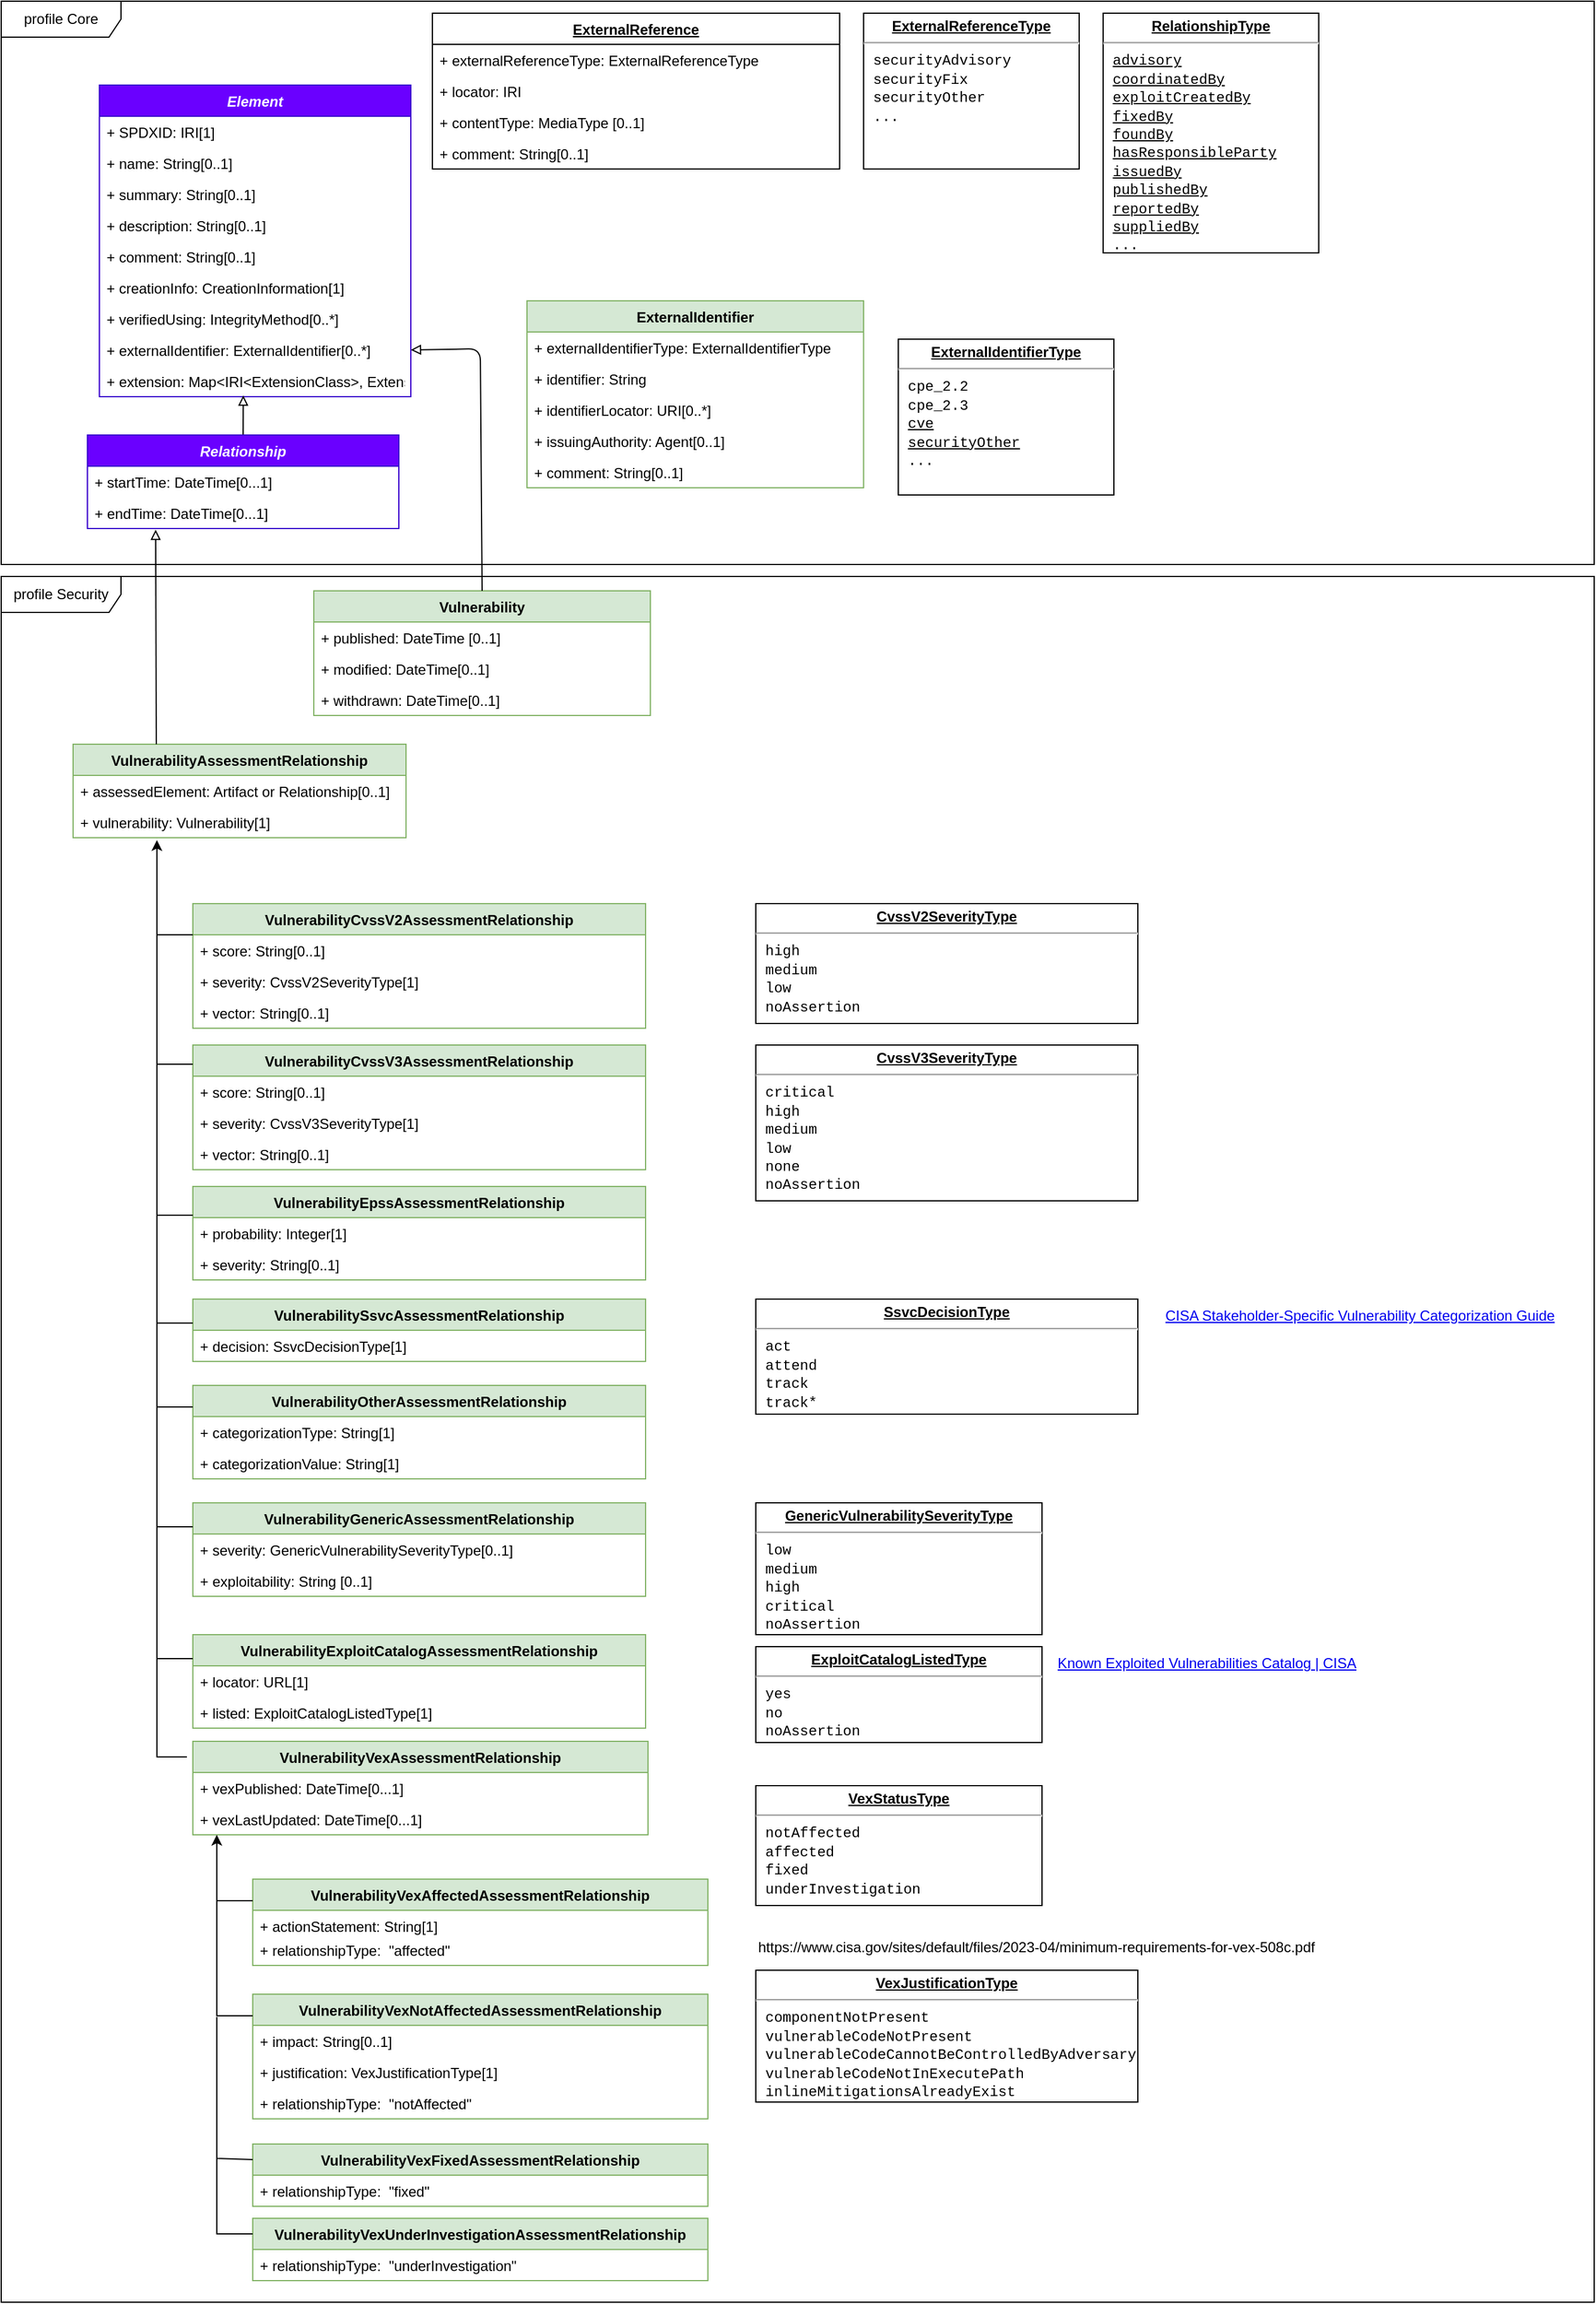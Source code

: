 <mxfile version="21.2.2" type="device">
  <diagram id="5IgRsbpvTm4LBA3nCGGL" name="Page-1">
    <mxGraphModel dx="3268" dy="5564" grid="1" gridSize="10" guides="1" tooltips="1" connect="1" arrows="1" fold="1" page="1" pageScale="1" pageWidth="827" pageHeight="1169" math="0" shadow="0">
      <root>
        <mxCell id="0" />
        <mxCell id="1" parent="0" />
        <mxCell id="vhmbv-RrimLqrtO0uC5v-1" value="profile Security" style="shape=umlFrame;whiteSpace=wrap;html=1;width=100;height=30;" parent="1" vertex="1">
          <mxGeometry x="-1630" y="-4160" width="1330" height="1440" as="geometry" />
        </mxCell>
        <mxCell id="gfH33e8ERVnTQL8CG1b4-8" value="profile Core" style="shape=umlFrame;whiteSpace=wrap;html=1;width=100;height=30;" parent="1" vertex="1">
          <mxGeometry x="-1630" y="-4640" width="1330" height="470" as="geometry" />
        </mxCell>
        <mxCell id="gfH33e8ERVnTQL8CG1b4-1" value="VulnerabilityVexAssessmentRelationship" style="swimlane;fontStyle=1;childLayout=stackLayout;horizontal=1;startSize=26;fillColor=#d5e8d4;horizontalStack=0;resizeParent=1;resizeParentMax=0;resizeLast=0;collapsible=1;marginBottom=0;strokeColor=#82b366;" parent="1" vertex="1">
          <mxGeometry x="-1470" y="-3188" width="380" height="78" as="geometry" />
        </mxCell>
        <mxCell id="gfH33e8ERVnTQL8CG1b4-10" value="+ vexPublished: DateTime[0...1]&#xa;&#xa;" style="text;strokeColor=none;fillColor=none;align=left;verticalAlign=top;spacingLeft=4;spacingRight=4;overflow=hidden;rotatable=0;points=[[0,0.5],[1,0.5]];portConstraint=eastwest;" parent="gfH33e8ERVnTQL8CG1b4-1" vertex="1">
          <mxGeometry y="26" width="380" height="26" as="geometry" />
        </mxCell>
        <mxCell id="PAFHYs4fHEggMUIT7Akd-7" value="+ vexLastUpdated: DateTime[0...1]&#xa;&#xa;" style="text;strokeColor=none;fillColor=none;align=left;verticalAlign=top;spacingLeft=4;spacingRight=4;overflow=hidden;rotatable=0;points=[[0,0.5],[1,0.5]];portConstraint=eastwest;" parent="gfH33e8ERVnTQL8CG1b4-1" vertex="1">
          <mxGeometry y="52" width="380" height="26" as="geometry" />
        </mxCell>
        <mxCell id="gfH33e8ERVnTQL8CG1b4-11" value="Vulnerability" style="swimlane;fontStyle=1;childLayout=stackLayout;horizontal=1;startSize=26;fillColor=#d5e8d4;horizontalStack=0;resizeParent=1;resizeParentMax=0;resizeLast=0;collapsible=1;marginBottom=0;strokeColor=#82b366;" parent="1" vertex="1">
          <mxGeometry x="-1369" y="-4148" width="281" height="104" as="geometry" />
        </mxCell>
        <mxCell id="gfH33e8ERVnTQL8CG1b4-13" value="+ published: DateTime [0..1]" style="text;strokeColor=none;fillColor=none;align=left;verticalAlign=top;spacingLeft=4;spacingRight=4;overflow=hidden;rotatable=0;points=[[0,0.5],[1,0.5]];portConstraint=eastwest;" parent="gfH33e8ERVnTQL8CG1b4-11" vertex="1">
          <mxGeometry y="26" width="281" height="26" as="geometry" />
        </mxCell>
        <mxCell id="gfH33e8ERVnTQL8CG1b4-14" value="+ modified: DateTime[0..1]&#xa;" style="text;strokeColor=none;fillColor=none;align=left;verticalAlign=top;spacingLeft=4;spacingRight=4;overflow=hidden;rotatable=0;points=[[0,0.5],[1,0.5]];portConstraint=eastwest;" parent="gfH33e8ERVnTQL8CG1b4-11" vertex="1">
          <mxGeometry y="52" width="281" height="26" as="geometry" />
        </mxCell>
        <mxCell id="gfH33e8ERVnTQL8CG1b4-75" value="+ withdrawn: DateTime[0..1]&#xa;" style="text;strokeColor=none;fillColor=none;align=left;verticalAlign=top;spacingLeft=4;spacingRight=4;overflow=hidden;rotatable=0;points=[[0,0.5],[1,0.5]];portConstraint=eastwest;" parent="gfH33e8ERVnTQL8CG1b4-11" vertex="1">
          <mxGeometry y="78" width="281" height="26" as="geometry" />
        </mxCell>
        <mxCell id="gfH33e8ERVnTQL8CG1b4-21" value="&lt;p style=&quot;margin: 0px ; margin-top: 4px ; text-align: center ; text-decoration: underline&quot;&gt;&lt;b&gt;ExternalReferenceType&lt;/b&gt;&lt;/p&gt;&lt;hr&gt;&lt;p style=&quot;margin: 0px ; margin-left: 8px&quot;&gt;&lt;span style=&quot;background-color: initial; font-family: &amp;quot;Courier New&amp;quot;;&quot;&gt;securityAdvisory&lt;/span&gt;&lt;br&gt;&lt;/p&gt;&lt;p style=&quot;margin: 0px ; margin-left: 8px&quot;&gt;&lt;font face=&quot;Courier New&quot;&gt;securityFix&lt;/font&gt;&lt;/p&gt;&lt;p style=&quot;margin: 0px ; margin-left: 8px&quot;&gt;&lt;font face=&quot;Courier New&quot;&gt;securityOther&lt;/font&gt;&lt;/p&gt;&lt;p style=&quot;margin: 0px ; margin-left: 8px&quot;&gt;&lt;font face=&quot;Courier New&quot;&gt;...&lt;/font&gt;&lt;/p&gt;&lt;p style=&quot;margin: 0px ; margin-left: 8px&quot;&gt;&lt;br&gt;&lt;/p&gt;" style="verticalAlign=top;align=left;overflow=fill;fontSize=12;fontFamily=Helvetica;html=1;" parent="1" vertex="1">
          <mxGeometry x="-910" y="-4630" width="180" height="130" as="geometry" />
        </mxCell>
        <mxCell id="gfH33e8ERVnTQL8CG1b4-22" value="ExternalReference" style="swimlane;fontStyle=5;childLayout=stackLayout;horizontal=1;startSize=26;fillColor=none;horizontalStack=0;resizeParent=1;resizeParentMax=0;resizeLast=0;collapsible=1;marginBottom=0;" parent="1" vertex="1">
          <mxGeometry x="-1270" y="-4630" width="340" height="130" as="geometry" />
        </mxCell>
        <mxCell id="gfH33e8ERVnTQL8CG1b4-23" value="+ externalReferenceType: ExternalReferenceType" style="text;strokeColor=none;fillColor=none;align=left;verticalAlign=top;spacingLeft=4;spacingRight=4;overflow=hidden;rotatable=0;points=[[0,0.5],[1,0.5]];portConstraint=eastwest;" parent="gfH33e8ERVnTQL8CG1b4-22" vertex="1">
          <mxGeometry y="26" width="340" height="26" as="geometry" />
        </mxCell>
        <mxCell id="gfH33e8ERVnTQL8CG1b4-24" value="+ locator: IRI" style="text;strokeColor=none;fillColor=none;align=left;verticalAlign=top;spacingLeft=4;spacingRight=4;overflow=hidden;rotatable=0;points=[[0,0.5],[1,0.5]];portConstraint=eastwest;" parent="gfH33e8ERVnTQL8CG1b4-22" vertex="1">
          <mxGeometry y="52" width="340" height="26" as="geometry" />
        </mxCell>
        <mxCell id="gfH33e8ERVnTQL8CG1b4-25" value="+ contentType: MediaType [0..1]" style="text;strokeColor=none;fillColor=none;align=left;verticalAlign=top;spacingLeft=4;spacingRight=4;overflow=hidden;rotatable=0;points=[[0,0.5],[1,0.5]];portConstraint=eastwest;" parent="gfH33e8ERVnTQL8CG1b4-22" vertex="1">
          <mxGeometry y="78" width="340" height="26" as="geometry" />
        </mxCell>
        <mxCell id="gfH33e8ERVnTQL8CG1b4-26" value="+ comment: String[0..1]" style="text;strokeColor=none;fillColor=none;align=left;verticalAlign=top;spacingLeft=4;spacingRight=4;overflow=hidden;rotatable=0;points=[[0,0.5],[1,0.5]];portConstraint=eastwest;" parent="gfH33e8ERVnTQL8CG1b4-22" vertex="1">
          <mxGeometry y="104" width="340" height="26" as="geometry" />
        </mxCell>
        <object label="Element" description="static representation of a part of the universe of discourse that may be identified and characterised by its behaviour and attribute." description_source="ISO 15531-1:2004" id="gfH33e8ERVnTQL8CG1b4-43">
          <mxCell style="swimlane;fontStyle=3;childLayout=stackLayout;horizontal=1;startSize=26;fillColor=#6a00ff;horizontalStack=0;resizeParent=1;resizeParentMax=0;resizeLast=0;collapsible=1;marginBottom=0;strokeColor=#3700CC;fontColor=#ffffff;" parent="1" vertex="1">
            <mxGeometry x="-1548" y="-4570" width="260" height="260" as="geometry" />
          </mxCell>
        </object>
        <mxCell id="gfH33e8ERVnTQL8CG1b4-44" value="+ SPDXID: IRI[1]" style="text;strokeColor=none;fillColor=none;align=left;verticalAlign=top;spacingLeft=4;spacingRight=4;overflow=hidden;rotatable=0;points=[[0,0.5],[1,0.5]];portConstraint=eastwest;" parent="gfH33e8ERVnTQL8CG1b4-43" vertex="1">
          <mxGeometry y="26" width="260" height="26" as="geometry" />
        </mxCell>
        <mxCell id="gfH33e8ERVnTQL8CG1b4-45" value="+ name: String[0..1]" style="text;strokeColor=none;fillColor=none;align=left;verticalAlign=top;spacingLeft=4;spacingRight=4;overflow=hidden;rotatable=0;points=[[0,0.5],[1,0.5]];portConstraint=eastwest;" parent="gfH33e8ERVnTQL8CG1b4-43" vertex="1">
          <mxGeometry y="52" width="260" height="26" as="geometry" />
        </mxCell>
        <mxCell id="gfH33e8ERVnTQL8CG1b4-46" value="+ summary: String[0..1]" style="text;strokeColor=none;fillColor=none;align=left;verticalAlign=top;spacingLeft=4;spacingRight=4;overflow=hidden;rotatable=0;points=[[0,0.5],[1,0.5]];portConstraint=eastwest;" parent="gfH33e8ERVnTQL8CG1b4-43" vertex="1">
          <mxGeometry y="78" width="260" height="26" as="geometry" />
        </mxCell>
        <mxCell id="gfH33e8ERVnTQL8CG1b4-47" value="+ description: String[0..1]" style="text;strokeColor=none;fillColor=none;align=left;verticalAlign=top;spacingLeft=4;spacingRight=4;overflow=hidden;rotatable=0;points=[[0,0.5],[1,0.5]];portConstraint=eastwest;" parent="gfH33e8ERVnTQL8CG1b4-43" vertex="1">
          <mxGeometry y="104" width="260" height="26" as="geometry" />
        </mxCell>
        <mxCell id="gfH33e8ERVnTQL8CG1b4-48" value="+ comment: String[0..1]" style="text;strokeColor=none;fillColor=none;align=left;verticalAlign=top;spacingLeft=4;spacingRight=4;overflow=hidden;rotatable=0;points=[[0,0.5],[1,0.5]];portConstraint=eastwest;" parent="gfH33e8ERVnTQL8CG1b4-43" vertex="1">
          <mxGeometry y="130" width="260" height="26" as="geometry" />
        </mxCell>
        <mxCell id="gfH33e8ERVnTQL8CG1b4-49" value="+ creationInfo: CreationInformation[1]" style="text;strokeColor=none;fillColor=none;align=left;verticalAlign=top;spacingLeft=4;spacingRight=4;overflow=hidden;rotatable=0;points=[[0,0.5],[1,0.5]];portConstraint=eastwest;" parent="gfH33e8ERVnTQL8CG1b4-43" vertex="1">
          <mxGeometry y="156" width="260" height="26" as="geometry" />
        </mxCell>
        <mxCell id="gfH33e8ERVnTQL8CG1b4-50" value="+ verifiedUsing: IntegrityMethod[0..*]" style="text;strokeColor=none;fillColor=none;align=left;verticalAlign=top;spacingLeft=4;spacingRight=4;overflow=hidden;rotatable=0;points=[[0,0.5],[1,0.5]];portConstraint=eastwest;" parent="gfH33e8ERVnTQL8CG1b4-43" vertex="1">
          <mxGeometry y="182" width="260" height="26" as="geometry" />
        </mxCell>
        <mxCell id="gfH33e8ERVnTQL8CG1b4-52" value="+ externalIdentifier: ExternalIdentifier[0..*]" style="text;strokeColor=none;fillColor=none;align=left;verticalAlign=top;spacingLeft=4;spacingRight=4;overflow=hidden;rotatable=0;points=[[0,0.5],[1,0.5]];portConstraint=eastwest;" parent="gfH33e8ERVnTQL8CG1b4-43" vertex="1">
          <mxGeometry y="208" width="260" height="26" as="geometry" />
        </mxCell>
        <mxCell id="gfH33e8ERVnTQL8CG1b4-53" value="+ extension: Map&lt;IRI&lt;ExtensionClass&gt;, Extension&gt;[0..1]" style="text;strokeColor=none;fillColor=none;align=left;verticalAlign=top;spacingLeft=4;spacingRight=4;overflow=hidden;rotatable=0;points=[[0,0.5],[1,0.5]];portConstraint=eastwest;" parent="gfH33e8ERVnTQL8CG1b4-43" vertex="1">
          <mxGeometry y="234" width="260" height="26" as="geometry" />
        </mxCell>
        <mxCell id="gfH33e8ERVnTQL8CG1b4-55" value="&lt;p style=&quot;margin: 4px 0px 0px; text-align: center;&quot;&gt;&lt;span style=&quot;background-color: initial;&quot;&gt;&lt;b&gt;&lt;u&gt;VexStatusType&lt;/u&gt;&lt;/b&gt;&lt;/span&gt;&lt;/p&gt;&lt;hr&gt;&lt;p style=&quot;margin: 0px ; margin-left: 8px&quot;&gt;&lt;span style=&quot;background-color: initial; font-family: &amp;quot;Courier New&amp;quot;;&quot;&gt;notAffected&lt;/span&gt;&lt;br&gt;&lt;/p&gt;&lt;p style=&quot;margin: 0px ; margin-left: 8px&quot;&gt;&lt;span style=&quot;background-color: initial; font-family: &amp;quot;Courier New&amp;quot;;&quot;&gt;affected&lt;/span&gt;&lt;/p&gt;&lt;p style=&quot;margin: 0px ; margin-left: 8px&quot;&gt;&lt;span style=&quot;background-color: initial; font-family: &amp;quot;Courier New&amp;quot;;&quot;&gt;fixed&lt;/span&gt;&lt;/p&gt;&lt;p style=&quot;margin: 0px ; margin-left: 8px&quot;&gt;&lt;span style=&quot;background-color: initial; font-family: &amp;quot;Courier New&amp;quot;;&quot;&gt;underInvestigation&lt;/span&gt;&lt;/p&gt;" style="verticalAlign=top;align=left;overflow=fill;fontSize=12;fontFamily=Helvetica;html=1;" parent="1" vertex="1">
          <mxGeometry x="-1000" y="-3151" width="239" height="100" as="geometry" />
        </mxCell>
        <mxCell id="gfH33e8ERVnTQL8CG1b4-57" value="&lt;p style=&quot;margin: 4px 0px 0px; text-align: center;&quot;&gt;&lt;span style=&quot;background-color: initial;&quot;&gt;&lt;b&gt;&lt;u&gt;VexJustificationType&lt;/u&gt;&lt;/b&gt;&lt;/span&gt;&lt;/p&gt;&lt;hr&gt;&lt;p style=&quot;margin: 0px ; margin-left: 8px&quot;&gt;&lt;span style=&quot;font-family: &amp;quot;Courier New&amp;quot;; background-color: initial;&quot;&gt;componentNotPresent&lt;/span&gt;&lt;br&gt;&lt;/p&gt;&lt;p style=&quot;margin: 0px ; margin-left: 8px&quot;&gt;&lt;font face=&quot;Courier New&quot;&gt;vulnerableCodeNotPresent&lt;/font&gt;&lt;/p&gt;&lt;p style=&quot;margin: 0px ; margin-left: 8px&quot;&gt;&lt;font face=&quot;Courier New&quot;&gt;vulnerableCodeCannotBeControlledByAdversary&lt;/font&gt;&lt;/p&gt;&lt;p style=&quot;margin: 0px ; margin-left: 8px&quot;&gt;&lt;font face=&quot;Courier New&quot;&gt;vulnerableCodeNotInExecutePath&lt;/font&gt;&lt;/p&gt;&lt;p style=&quot;margin: 0px ; margin-left: 8px&quot;&gt;&lt;span style=&quot;font-family: &amp;quot;Courier New&amp;quot;; background-color: initial;&quot;&gt;inlineMitigationsAlreadyExist&lt;/span&gt;&lt;/p&gt;" style="verticalAlign=top;align=left;overflow=fill;fontSize=12;fontFamily=Helvetica;html=1;" parent="1" vertex="1">
          <mxGeometry x="-1000" y="-2997" width="319" height="110" as="geometry" />
        </mxCell>
        <mxCell id="gfH33e8ERVnTQL8CG1b4-63" value="" style="endArrow=block;endSize=6;endFill=0;html=1;entryX=0.462;entryY=0.962;entryDx=0;entryDy=0;entryPerimeter=0;exitX=0.5;exitY=0;exitDx=0;exitDy=0;" parent="1" source="rZuNcApO604I1lBTYKyU-2" target="gfH33e8ERVnTQL8CG1b4-53" edge="1">
          <mxGeometry width="160" relative="1" as="geometry">
            <mxPoint x="-1430" y="-4290" as="sourcePoint" />
            <mxPoint x="-1412.08" y="-4300.988" as="targetPoint" />
          </mxGeometry>
        </mxCell>
        <mxCell id="gfH33e8ERVnTQL8CG1b4-92" value="&lt;p style=&quot;margin: 4px 0px 0px; text-align: center;&quot;&gt;&lt;span style=&quot;background-color: initial;&quot;&gt;&lt;b&gt;&lt;u&gt;CvssV3SeverityType&lt;/u&gt;&lt;/b&gt;&lt;/span&gt;&lt;/p&gt;&lt;hr&gt;&lt;p style=&quot;margin: 0px ; margin-left: 8px&quot;&gt;&lt;span style=&quot;background-color: initial; font-family: &amp;quot;Courier New&amp;quot;;&quot;&gt;critical&lt;/span&gt;&lt;/p&gt;&lt;p style=&quot;margin: 0px ; margin-left: 8px&quot;&gt;&lt;font face=&quot;Courier New&quot;&gt;&lt;span style=&quot;font-size: 12px;&quot;&gt;high&lt;/span&gt;&lt;/font&gt;&lt;/p&gt;&lt;p style=&quot;margin: 0px ; margin-left: 8px&quot;&gt;&lt;font face=&quot;Courier New&quot;&gt;&lt;span style=&quot;font-size: 12px;&quot;&gt;medium&lt;/span&gt;&lt;/font&gt;&lt;/p&gt;&lt;p style=&quot;margin: 0px ; margin-left: 8px&quot;&gt;&lt;font face=&quot;Courier New&quot;&gt;&lt;span style=&quot;font-size: 12px;&quot;&gt;low&lt;/span&gt;&lt;/font&gt;&lt;/p&gt;&lt;p style=&quot;margin: 0px ; margin-left: 8px&quot;&gt;&lt;font face=&quot;Courier New&quot;&gt;&lt;span style=&quot;font-size: 12px;&quot;&gt;none&lt;/span&gt;&lt;/font&gt;&lt;/p&gt;&lt;p style=&quot;margin: 0px ; margin-left: 8px&quot;&gt;&lt;font face=&quot;Courier New&quot;&gt;noAssertion&lt;/font&gt;&lt;/p&gt;" style="verticalAlign=top;align=left;overflow=fill;fontSize=12;fontFamily=Helvetica;html=1;" parent="1" vertex="1">
          <mxGeometry x="-1000" y="-3769" width="319" height="130" as="geometry" />
        </mxCell>
        <mxCell id="vhmbv-RrimLqrtO0uC5v-4" value="VulnerabilityAssessmentRelationship" style="swimlane;fontStyle=1;childLayout=stackLayout;horizontal=1;startSize=26;fillColor=#d5e8d4;horizontalStack=0;resizeParent=1;resizeParentMax=0;resizeLast=0;collapsible=1;marginBottom=0;strokeColor=#82b366;" parent="1" vertex="1">
          <mxGeometry x="-1570" y="-4020" width="278" height="78" as="geometry" />
        </mxCell>
        <mxCell id="ycgP8Sd5Gd4hE947tm71-1" value="+ assessedElement: Artifact or Relationship[0..1]" style="text;strokeColor=none;fillColor=none;align=left;verticalAlign=top;spacingLeft=4;spacingRight=4;overflow=hidden;rotatable=0;points=[[0,0.5],[1,0.5]];portConstraint=eastwest;" parent="vhmbv-RrimLqrtO0uC5v-4" vertex="1">
          <mxGeometry y="26" width="278" height="26" as="geometry" />
        </mxCell>
        <mxCell id="PAFHYs4fHEggMUIT7Akd-1" value="+ vulnerability: Vulnerability[1]" style="text;strokeColor=none;fillColor=none;align=left;verticalAlign=top;spacingLeft=4;spacingRight=4;overflow=hidden;rotatable=0;points=[[0,0.5],[1,0.5]];portConstraint=eastwest;" parent="vhmbv-RrimLqrtO0uC5v-4" vertex="1">
          <mxGeometry y="52" width="278" height="26" as="geometry" />
        </mxCell>
        <mxCell id="vhmbv-RrimLqrtO0uC5v-9" value="VulnerabilityCvssV2AssessmentRelationship" style="swimlane;fontStyle=1;childLayout=stackLayout;horizontal=1;startSize=26;fillColor=#d5e8d4;horizontalStack=0;resizeParent=1;resizeParentMax=0;resizeLast=0;collapsible=1;marginBottom=0;strokeColor=#82b366;" parent="1" vertex="1">
          <mxGeometry x="-1470" y="-3887" width="378" height="104" as="geometry" />
        </mxCell>
        <mxCell id="vhmbv-RrimLqrtO0uC5v-6" value="+ score: String[0..1]" style="text;strokeColor=none;fillColor=none;align=left;verticalAlign=top;spacingLeft=4;spacingRight=4;overflow=hidden;rotatable=0;points=[[0,0.5],[1,0.5]];portConstraint=eastwest;" parent="vhmbv-RrimLqrtO0uC5v-9" vertex="1">
          <mxGeometry y="26" width="378" height="26" as="geometry" />
        </mxCell>
        <mxCell id="vhmbv-RrimLqrtO0uC5v-10" value="+ severity: CvssV2SeverityType[1]" style="text;strokeColor=none;fillColor=none;align=left;verticalAlign=top;spacingLeft=4;spacingRight=4;overflow=hidden;rotatable=0;points=[[0,0.5],[1,0.5]];portConstraint=eastwest;" parent="vhmbv-RrimLqrtO0uC5v-9" vertex="1">
          <mxGeometry y="52" width="378" height="26" as="geometry" />
        </mxCell>
        <mxCell id="vhmbv-RrimLqrtO0uC5v-13" value="+ vector: String[0..1]" style="text;strokeColor=none;fillColor=none;align=left;verticalAlign=top;spacingLeft=4;spacingRight=4;overflow=hidden;rotatable=0;points=[[0,0.5],[1,0.5]];portConstraint=eastwest;" parent="vhmbv-RrimLqrtO0uC5v-9" vertex="1">
          <mxGeometry y="78" width="378" height="26" as="geometry" />
        </mxCell>
        <mxCell id="vhmbv-RrimLqrtO0uC5v-16" value="VulnerabilityCvssV3AssessmentRelationship" style="swimlane;fontStyle=1;childLayout=stackLayout;horizontal=1;startSize=26;fillColor=#d5e8d4;horizontalStack=0;resizeParent=1;resizeParentMax=0;resizeLast=0;collapsible=1;marginBottom=0;strokeColor=#82b366;" parent="1" vertex="1">
          <mxGeometry x="-1470" y="-3769" width="378" height="104" as="geometry" />
        </mxCell>
        <mxCell id="vhmbv-RrimLqrtO0uC5v-35" value="+ score: String[0..1]" style="text;strokeColor=none;fillColor=none;align=left;verticalAlign=top;spacingLeft=4;spacingRight=4;overflow=hidden;rotatable=0;points=[[0,0.5],[1,0.5]];portConstraint=eastwest;" parent="vhmbv-RrimLqrtO0uC5v-16" vertex="1">
          <mxGeometry y="26" width="378" height="26" as="geometry" />
        </mxCell>
        <mxCell id="vhmbv-RrimLqrtO0uC5v-17" value="+ severity: CvssV3SeverityType[1]" style="text;strokeColor=none;fillColor=none;align=left;verticalAlign=top;spacingLeft=4;spacingRight=4;overflow=hidden;rotatable=0;points=[[0,0.5],[1,0.5]];portConstraint=eastwest;" parent="vhmbv-RrimLqrtO0uC5v-16" vertex="1">
          <mxGeometry y="52" width="378" height="26" as="geometry" />
        </mxCell>
        <mxCell id="vhmbv-RrimLqrtO0uC5v-18" value="+ vector: String[0..1]" style="text;strokeColor=none;fillColor=none;align=left;verticalAlign=top;spacingLeft=4;spacingRight=4;overflow=hidden;rotatable=0;points=[[0,0.5],[1,0.5]];portConstraint=eastwest;" parent="vhmbv-RrimLqrtO0uC5v-16" vertex="1">
          <mxGeometry y="78" width="378" height="26" as="geometry" />
        </mxCell>
        <mxCell id="vhmbv-RrimLqrtO0uC5v-20" value="VulnerabilityEpssAssessmentRelationship" style="swimlane;fontStyle=1;childLayout=stackLayout;horizontal=1;startSize=26;fillColor=#d5e8d4;horizontalStack=0;resizeParent=1;resizeParentMax=0;resizeLast=0;collapsible=1;marginBottom=0;strokeColor=#82b366;" parent="1" vertex="1">
          <mxGeometry x="-1470" y="-3651" width="378" height="78" as="geometry" />
        </mxCell>
        <mxCell id="vhmbv-RrimLqrtO0uC5v-22" value="+ probability: Integer[1]" style="text;strokeColor=none;fillColor=none;align=left;verticalAlign=top;spacingLeft=4;spacingRight=4;overflow=hidden;rotatable=0;points=[[0,0.5],[1,0.5]];portConstraint=eastwest;" parent="vhmbv-RrimLqrtO0uC5v-20" vertex="1">
          <mxGeometry y="26" width="378" height="26" as="geometry" />
        </mxCell>
        <mxCell id="vhmbv-RrimLqrtO0uC5v-24" value="+ severity: String[0..1]" style="text;strokeColor=none;fillColor=none;align=left;verticalAlign=top;spacingLeft=4;spacingRight=4;overflow=hidden;rotatable=0;points=[[0,0.5],[1,0.5]];portConstraint=eastwest;" parent="vhmbv-RrimLqrtO0uC5v-20" vertex="1">
          <mxGeometry y="52" width="378" height="26" as="geometry" />
        </mxCell>
        <mxCell id="vhmbv-RrimLqrtO0uC5v-25" value="VulnerabilitySsvcAssessmentRelationship" style="swimlane;fontStyle=1;childLayout=stackLayout;horizontal=1;startSize=26;fillColor=#d5e8d4;horizontalStack=0;resizeParent=1;resizeParentMax=0;resizeLast=0;collapsible=1;marginBottom=0;strokeColor=#82b366;" parent="1" vertex="1">
          <mxGeometry x="-1470" y="-3557" width="378" height="52" as="geometry" />
        </mxCell>
        <mxCell id="vhmbv-RrimLqrtO0uC5v-27" value="+ decision: SsvcDecisionType[1]" style="text;strokeColor=none;fillColor=none;align=left;verticalAlign=top;spacingLeft=4;spacingRight=4;overflow=hidden;rotatable=0;points=[[0,0.5],[1,0.5]];portConstraint=eastwest;" parent="vhmbv-RrimLqrtO0uC5v-25" vertex="1">
          <mxGeometry y="26" width="378" height="26" as="geometry" />
        </mxCell>
        <mxCell id="vhmbv-RrimLqrtO0uC5v-28" value="&lt;p style=&quot;margin: 4px 0px 0px; text-align: center;&quot;&gt;&lt;span style=&quot;background-color: initial;&quot;&gt;&lt;b&gt;&lt;u&gt;SsvcDecisionType&lt;/u&gt;&lt;/b&gt;&lt;/span&gt;&lt;/p&gt;&lt;hr&gt;&lt;p style=&quot;margin: 0px ; margin-left: 8px&quot;&gt;&lt;font face=&quot;Courier New&quot;&gt;act&lt;/font&gt;&lt;/p&gt;&lt;p style=&quot;margin: 0px ; margin-left: 8px&quot;&gt;&lt;font face=&quot;Courier New&quot;&gt;attend&lt;/font&gt;&lt;/p&gt;&lt;p style=&quot;margin: 0px ; margin-left: 8px&quot;&gt;&lt;font face=&quot;Courier New&quot;&gt;track&lt;/font&gt;&lt;/p&gt;&lt;p style=&quot;margin: 0px ; margin-left: 8px&quot;&gt;&lt;font face=&quot;Courier New&quot;&gt;track*&lt;/font&gt;&lt;/p&gt;" style="verticalAlign=top;align=left;overflow=fill;fontSize=12;fontFamily=Helvetica;html=1;" parent="1" vertex="1">
          <mxGeometry x="-1000" y="-3557" width="319" height="96" as="geometry" />
        </mxCell>
        <mxCell id="vhmbv-RrimLqrtO0uC5v-38" value="VulnerabilityOtherAssessmentRelationship" style="swimlane;fontStyle=1;childLayout=stackLayout;horizontal=1;startSize=26;fillColor=#d5e8d4;horizontalStack=0;resizeParent=1;resizeParentMax=0;resizeLast=0;collapsible=1;marginBottom=0;strokeColor=#82b366;" parent="1" vertex="1">
          <mxGeometry x="-1470" y="-3485" width="378" height="78" as="geometry" />
        </mxCell>
        <mxCell id="vhmbv-RrimLqrtO0uC5v-39" value="+ categorizationType: String[1]" style="text;strokeColor=none;fillColor=none;align=left;verticalAlign=top;spacingLeft=4;spacingRight=4;overflow=hidden;rotatable=0;points=[[0,0.5],[1,0.5]];portConstraint=eastwest;" parent="vhmbv-RrimLqrtO0uC5v-38" vertex="1">
          <mxGeometry y="26" width="378" height="26" as="geometry" />
        </mxCell>
        <mxCell id="vhmbv-RrimLqrtO0uC5v-40" value="+ categorizationValue: String[1]" style="text;strokeColor=none;fillColor=none;align=left;verticalAlign=top;spacingLeft=4;spacingRight=4;overflow=hidden;rotatable=0;points=[[0,0.5],[1,0.5]];portConstraint=eastwest;" parent="vhmbv-RrimLqrtO0uC5v-38" vertex="1">
          <mxGeometry y="52" width="378" height="26" as="geometry" />
        </mxCell>
        <mxCell id="vhmbv-RrimLqrtO0uC5v-41" value="VulnerabilityGenericAssessmentRelationship" style="swimlane;fontStyle=1;childLayout=stackLayout;horizontal=1;startSize=26;fillColor=#d5e8d4;horizontalStack=0;resizeParent=1;resizeParentMax=0;resizeLast=0;collapsible=1;marginBottom=0;strokeColor=#82b366;" parent="1" vertex="1">
          <mxGeometry x="-1470" y="-3387" width="378" height="78" as="geometry" />
        </mxCell>
        <mxCell id="vhmbv-RrimLqrtO0uC5v-44" value="+ severity: GenericVulnerabilitySeverityType[0..1]" style="text;strokeColor=none;fillColor=none;align=left;verticalAlign=top;spacingLeft=4;spacingRight=4;overflow=hidden;rotatable=0;points=[[0,0.5],[1,0.5]];portConstraint=eastwest;" parent="vhmbv-RrimLqrtO0uC5v-41" vertex="1">
          <mxGeometry y="26" width="378" height="26" as="geometry" />
        </mxCell>
        <mxCell id="vhmbv-RrimLqrtO0uC5v-46" value="+ exploitability: String [0..1]" style="text;strokeColor=none;fillColor=none;align=left;verticalAlign=top;spacingLeft=4;spacingRight=4;overflow=hidden;rotatable=0;points=[[0,0.5],[1,0.5]];portConstraint=eastwest;" parent="vhmbv-RrimLqrtO0uC5v-41" vertex="1">
          <mxGeometry y="52" width="378" height="26" as="geometry" />
        </mxCell>
        <mxCell id="vhmbv-RrimLqrtO0uC5v-48" value="&lt;meta charset=&quot;utf-8&quot;&gt;&lt;a href=&quot;https://www.cisa.gov/known-exploited-vulnerabilities-catalog&quot;&gt;Known Exploited Vulnerabilities Catalog | CISA&lt;/a&gt;" style="text;whiteSpace=wrap;html=1;" parent="1" vertex="1">
          <mxGeometry x="-750" y="-3267" width="280" height="40" as="geometry" />
        </mxCell>
        <mxCell id="vhmbv-RrimLqrtO0uC5v-50" value="VulnerabilityExploitCatalogAssessmentRelationship" style="swimlane;fontStyle=1;childLayout=stackLayout;horizontal=1;startSize=26;fillColor=#d5e8d4;horizontalStack=0;resizeParent=1;resizeParentMax=0;resizeLast=0;collapsible=1;marginBottom=0;strokeColor=#82b366;" parent="1" vertex="1">
          <mxGeometry x="-1470" y="-3277" width="378" height="78" as="geometry" />
        </mxCell>
        <mxCell id="vhmbv-RrimLqrtO0uC5v-52" value="+ locator: URL[1]" style="text;strokeColor=none;fillColor=none;align=left;verticalAlign=top;spacingLeft=4;spacingRight=4;overflow=hidden;rotatable=0;points=[[0,0.5],[1,0.5]];portConstraint=eastwest;" parent="vhmbv-RrimLqrtO0uC5v-50" vertex="1">
          <mxGeometry y="26" width="378" height="26" as="geometry" />
        </mxCell>
        <mxCell id="vhmbv-RrimLqrtO0uC5v-57" value="+ listed: ExploitCatalogListedType[1]" style="text;strokeColor=none;fillColor=none;align=left;verticalAlign=top;spacingLeft=4;spacingRight=4;overflow=hidden;rotatable=0;points=[[0,0.5],[1,0.5]];portConstraint=eastwest;" parent="vhmbv-RrimLqrtO0uC5v-50" vertex="1">
          <mxGeometry y="52" width="378" height="26" as="geometry" />
        </mxCell>
        <mxCell id="vhmbv-RrimLqrtO0uC5v-64" value="VulnerabilityVexAffectedAssessmentRelationship" style="swimlane;fontStyle=1;childLayout=stackLayout;horizontal=1;startSize=26;fillColor=#d5e8d4;horizontalStack=0;resizeParent=1;resizeParentMax=0;resizeLast=0;collapsible=1;marginBottom=0;strokeColor=#82b366;" parent="1" vertex="1">
          <mxGeometry x="-1420" y="-3073" width="380" height="72" as="geometry" />
        </mxCell>
        <mxCell id="vhmbv-RrimLqrtO0uC5v-63" value="+ actionStatement: String[1]" style="text;strokeColor=none;fillColor=none;align=left;verticalAlign=top;spacingLeft=4;spacingRight=4;overflow=hidden;rotatable=0;points=[[0,0.5],[1,0.5]];portConstraint=eastwest;" parent="vhmbv-RrimLqrtO0uC5v-64" vertex="1">
          <mxGeometry y="26" width="380" height="20" as="geometry" />
        </mxCell>
        <mxCell id="dll3_H41sZPCGXfSmoCE-5" value="+ relationshipType:  &quot;affected&quot;" style="text;strokeColor=none;fillColor=none;align=left;verticalAlign=top;spacingLeft=4;spacingRight=4;overflow=hidden;rotatable=0;points=[[0,0.5],[1,0.5]];portConstraint=eastwest;" vertex="1" parent="vhmbv-RrimLqrtO0uC5v-64">
          <mxGeometry y="46" width="380" height="26" as="geometry" />
        </mxCell>
        <mxCell id="vhmbv-RrimLqrtO0uC5v-70" value="VulnerabilityVexNotAffectedAssessmentRelationship" style="swimlane;fontStyle=1;childLayout=stackLayout;horizontal=1;startSize=26;fillColor=#d5e8d4;horizontalStack=0;resizeParent=1;resizeParentMax=0;resizeLast=0;collapsible=1;marginBottom=0;strokeColor=#82b366;" parent="1" vertex="1">
          <mxGeometry x="-1420" y="-2977" width="380" height="104" as="geometry" />
        </mxCell>
        <mxCell id="vhmbv-RrimLqrtO0uC5v-71" value="+ impact: String[0..1]" style="text;strokeColor=none;fillColor=none;align=left;verticalAlign=top;spacingLeft=4;spacingRight=4;overflow=hidden;rotatable=0;points=[[0,0.5],[1,0.5]];portConstraint=eastwest;" parent="vhmbv-RrimLqrtO0uC5v-70" vertex="1">
          <mxGeometry y="26" width="380" height="26" as="geometry" />
        </mxCell>
        <mxCell id="vhmbv-RrimLqrtO0uC5v-72" value="+ justification: VexJustificationType[1]" style="text;strokeColor=none;fillColor=none;align=left;verticalAlign=top;spacingLeft=4;spacingRight=4;overflow=hidden;rotatable=0;points=[[0,0.5],[1,0.5]];portConstraint=eastwest;" parent="vhmbv-RrimLqrtO0uC5v-70" vertex="1">
          <mxGeometry y="52" width="380" height="26" as="geometry" />
        </mxCell>
        <mxCell id="dll3_H41sZPCGXfSmoCE-6" value="+ relationshipType:  &quot;notAffected&quot;" style="text;strokeColor=none;fillColor=none;align=left;verticalAlign=top;spacingLeft=4;spacingRight=4;overflow=hidden;rotatable=0;points=[[0,0.5],[1,0.5]];portConstraint=eastwest;" vertex="1" parent="vhmbv-RrimLqrtO0uC5v-70">
          <mxGeometry y="78" width="380" height="26" as="geometry" />
        </mxCell>
        <mxCell id="ycgP8Sd5Gd4hE947tm71-4" value="" style="endArrow=classic;html=1;rounded=0;exitX=0;exitY=0.25;exitDx=0;exitDy=0;" parent="1" source="vhmbv-RrimLqrtO0uC5v-9" edge="1">
          <mxGeometry width="50" height="50" relative="1" as="geometry">
            <mxPoint x="-1280" y="-3730" as="sourcePoint" />
            <mxPoint x="-1500" y="-3940" as="targetPoint" />
            <Array as="points">
              <mxPoint x="-1500" y="-3861" />
              <mxPoint x="-1500" y="-3820" />
            </Array>
          </mxGeometry>
        </mxCell>
        <mxCell id="ycgP8Sd5Gd4hE947tm71-8" value="" style="endArrow=none;html=1;rounded=0;exitX=0;exitY=0.385;exitDx=0;exitDy=0;exitPerimeter=0;" parent="1" source="vhmbv-RrimLqrtO0uC5v-25" edge="1">
          <mxGeometry x="-0.613" y="116" width="50" height="50" relative="1" as="geometry">
            <mxPoint x="-1469.996" y="-3516.248" as="sourcePoint" />
            <mxPoint x="-1500" y="-3627" as="targetPoint" />
            <Array as="points">
              <mxPoint x="-1500" y="-3537" />
            </Array>
            <mxPoint x="106" y="116" as="offset" />
          </mxGeometry>
        </mxCell>
        <mxCell id="Yeybq29zLoQR2ApoFsXh-1" value="" style="endArrow=none;html=1;rounded=0;exitX=0;exitY=0.385;exitDx=0;exitDy=0;exitPerimeter=0;" parent="1" edge="1">
          <mxGeometry x="-0.613" y="116" width="50" height="50" relative="1" as="geometry">
            <mxPoint x="-1470" y="-3466.98" as="sourcePoint" />
            <mxPoint x="-1500" y="-3557" as="targetPoint" />
            <Array as="points">
              <mxPoint x="-1500" y="-3467" />
            </Array>
            <mxPoint x="106" y="116" as="offset" />
          </mxGeometry>
        </mxCell>
        <mxCell id="Yeybq29zLoQR2ApoFsXh-2" value="" style="endArrow=none;html=1;rounded=0;exitX=0;exitY=0.385;exitDx=0;exitDy=0;exitPerimeter=0;" parent="1" edge="1">
          <mxGeometry x="-0.613" y="116" width="50" height="50" relative="1" as="geometry">
            <mxPoint x="-1470" y="-3626.98" as="sourcePoint" />
            <mxPoint x="-1500" y="-3767" as="targetPoint" />
            <Array as="points">
              <mxPoint x="-1500" y="-3627" />
            </Array>
            <mxPoint x="106" y="116" as="offset" />
          </mxGeometry>
        </mxCell>
        <mxCell id="Yeybq29zLoQR2ApoFsXh-3" value="" style="endArrow=none;html=1;rounded=0;exitX=0;exitY=0.385;exitDx=0;exitDy=0;exitPerimeter=0;" parent="1" edge="1">
          <mxGeometry x="-0.613" y="116" width="50" height="50" relative="1" as="geometry">
            <mxPoint x="-1470" y="-3752.99" as="sourcePoint" />
            <mxPoint x="-1500" y="-3867" as="targetPoint" />
            <Array as="points">
              <mxPoint x="-1500" y="-3753.01" />
            </Array>
            <mxPoint x="106" y="116" as="offset" />
          </mxGeometry>
        </mxCell>
        <mxCell id="Yeybq29zLoQR2ApoFsXh-4" value="" style="endArrow=none;html=1;rounded=0;exitX=0;exitY=0.385;exitDx=0;exitDy=0;exitPerimeter=0;" parent="1" edge="1">
          <mxGeometry x="-0.613" y="116" width="50" height="50" relative="1" as="geometry">
            <mxPoint x="-1470" y="-3366.98" as="sourcePoint" />
            <mxPoint x="-1500" y="-3477" as="targetPoint" />
            <Array as="points">
              <mxPoint x="-1500" y="-3367" />
            </Array>
            <mxPoint x="106" y="116" as="offset" />
          </mxGeometry>
        </mxCell>
        <mxCell id="Yeybq29zLoQR2ApoFsXh-5" value="" style="endArrow=none;html=1;rounded=0;exitX=0;exitY=0.385;exitDx=0;exitDy=0;exitPerimeter=0;" parent="1" edge="1">
          <mxGeometry x="-0.613" y="116" width="50" height="50" relative="1" as="geometry">
            <mxPoint x="-1470" y="-3256.98" as="sourcePoint" />
            <mxPoint x="-1500" y="-3367" as="targetPoint" />
            <Array as="points">
              <mxPoint x="-1500" y="-3257" />
            </Array>
            <mxPoint x="106" y="116" as="offset" />
          </mxGeometry>
        </mxCell>
        <mxCell id="Yeybq29zLoQR2ApoFsXh-7" value="" style="endArrow=none;html=1;rounded=0;exitX=0;exitY=0.385;exitDx=0;exitDy=0;exitPerimeter=0;" parent="1" edge="1">
          <mxGeometry x="-0.613" y="116" width="50" height="50" relative="1" as="geometry">
            <mxPoint x="-1420" y="-2958.98" as="sourcePoint" />
            <mxPoint x="-1450" y="-3069" as="targetPoint" />
            <Array as="points">
              <mxPoint x="-1450" y="-2959" />
            </Array>
            <mxPoint x="106" y="116" as="offset" />
          </mxGeometry>
        </mxCell>
        <mxCell id="Yeybq29zLoQR2ApoFsXh-8" value="" style="endArrow=classic;html=1;rounded=0;exitX=0;exitY=0.25;exitDx=0;exitDy=0;" parent="1" source="vhmbv-RrimLqrtO0uC5v-64" edge="1">
          <mxGeometry width="50" height="50" relative="1" as="geometry">
            <mxPoint x="-1420" y="-3043" as="sourcePoint" />
            <mxPoint x="-1450" y="-3110" as="targetPoint" />
            <Array as="points">
              <mxPoint x="-1450" y="-3055" />
              <mxPoint x="-1450" y="-3080" />
            </Array>
          </mxGeometry>
        </mxCell>
        <mxCell id="Yeybq29zLoQR2ApoFsXh-9" value="&lt;p style=&quot;margin: 4px 0px 0px; text-align: center;&quot;&gt;&lt;b style=&quot;background-color: initial;&quot;&gt;&lt;u&gt;ExploitCatalogListed&lt;/u&gt;&lt;/b&gt;&lt;b style=&quot;background-color: initial;&quot;&gt;&lt;u&gt;Type&lt;/u&gt;&lt;/b&gt;&lt;/p&gt;&lt;hr&gt;&lt;p style=&quot;margin: 0px ; margin-left: 8px&quot;&gt;&lt;span style=&quot;background-color: initial; font-family: &amp;quot;Courier New&amp;quot;;&quot;&gt;yes&lt;/span&gt;&lt;/p&gt;&lt;p style=&quot;margin: 0px ; margin-left: 8px&quot;&gt;&lt;span style=&quot;background-color: initial; font-family: &amp;quot;Courier New&amp;quot;;&quot;&gt;no&lt;/span&gt;&lt;/p&gt;&lt;p style=&quot;margin: 0px ; margin-left: 8px&quot;&gt;&lt;span style=&quot;background-color: initial; font-family: &amp;quot;Courier New&amp;quot;;&quot;&gt;noAssertion&lt;/span&gt;&lt;/p&gt;" style="verticalAlign=top;align=left;overflow=fill;fontSize=12;fontFamily=Helvetica;html=1;" parent="1" vertex="1">
          <mxGeometry x="-1000" y="-3267" width="239" height="80" as="geometry" />
        </mxCell>
        <mxCell id="Yeybq29zLoQR2ApoFsXh-10" value="&lt;p style=&quot;margin: 4px 0px 0px; text-align: center;&quot;&gt;&lt;b style=&quot;background-color: initial;&quot;&gt;&lt;u&gt;GenericVulnerabilitySeverityT&lt;/u&gt;&lt;/b&gt;&lt;b style=&quot;background-color: initial;&quot;&gt;&lt;u&gt;ype&lt;/u&gt;&lt;/b&gt;&lt;/p&gt;&lt;hr&gt;&lt;p style=&quot;margin: 0px ; margin-left: 8px&quot;&gt;&lt;font face=&quot;Courier New&quot;&gt;low&lt;/font&gt;&lt;/p&gt;&lt;p style=&quot;margin: 0px ; margin-left: 8px&quot;&gt;&lt;font face=&quot;Courier New&quot;&gt;medium&lt;/font&gt;&lt;/p&gt;&lt;p style=&quot;margin: 0px ; margin-left: 8px&quot;&gt;&lt;font face=&quot;Courier New&quot;&gt;high&lt;/font&gt;&lt;/p&gt;&lt;p style=&quot;margin: 0px ; margin-left: 8px&quot;&gt;&lt;font face=&quot;Courier New&quot;&gt;critical&lt;/font&gt;&lt;/p&gt;&lt;p style=&quot;margin: 0px ; margin-left: 8px&quot;&gt;&lt;span style=&quot;background-color: initial; font-family: &amp;quot;Courier New&amp;quot;;&quot;&gt;noAssertion&lt;/span&gt;&lt;/p&gt;" style="verticalAlign=top;align=left;overflow=fill;fontSize=12;fontFamily=Helvetica;html=1;" parent="1" vertex="1">
          <mxGeometry x="-1000" y="-3387" width="239" height="110" as="geometry" />
        </mxCell>
        <UserObject label="&lt;a href=&quot;https://www.cisa.gov/sites/default/files/publications/cisa-ssvc-guide%20508c.pdf&quot;&gt;CISA Stakeholder-Specific Vulnerability Categorization Guide&lt;/a&gt;" id="Yeybq29zLoQR2ApoFsXh-13">
          <mxCell style="text;whiteSpace=wrap;html=1;" parent="1" vertex="1">
            <mxGeometry x="-660" y="-3557" width="340" height="40" as="geometry" />
          </mxCell>
        </UserObject>
        <mxCell id="Yeybq29zLoQR2ApoFsXh-16" value="&lt;p style=&quot;margin: 4px 0px 0px; text-align: center;&quot;&gt;&lt;span style=&quot;background-color: initial;&quot;&gt;&lt;b&gt;&lt;u&gt;CvssV2SeverityType&lt;/u&gt;&lt;/b&gt;&lt;/span&gt;&lt;/p&gt;&lt;hr&gt;&lt;p style=&quot;margin: 0px ; margin-left: 8px&quot;&gt;&lt;span style=&quot;font-family: &amp;quot;Courier New&amp;quot;; background-color: initial;&quot;&gt;high&lt;/span&gt;&lt;br&gt;&lt;/p&gt;&lt;p style=&quot;margin: 0px ; margin-left: 8px&quot;&gt;&lt;font face=&quot;Courier New&quot;&gt;&lt;span style=&quot;font-size: 12px;&quot;&gt;medium&lt;/span&gt;&lt;/font&gt;&lt;/p&gt;&lt;p style=&quot;margin: 0px ; margin-left: 8px&quot;&gt;&lt;font face=&quot;Courier New&quot;&gt;&lt;span style=&quot;font-size: 12px;&quot;&gt;low&lt;/span&gt;&lt;/font&gt;&lt;/p&gt;&lt;p style=&quot;margin: 0px ; margin-left: 8px&quot;&gt;&lt;span style=&quot;font-family: &amp;quot;Courier New&amp;quot;; background-color: initial;&quot;&gt;noAssertion&lt;/span&gt;&lt;br&gt;&lt;/p&gt;" style="verticalAlign=top;align=left;overflow=fill;fontSize=12;fontFamily=Helvetica;html=1;" parent="1" vertex="1">
          <mxGeometry x="-1000" y="-3887" width="319" height="100" as="geometry" />
        </mxCell>
        <mxCell id="Yeybq29zLoQR2ApoFsXh-22" value="&lt;p style=&quot;margin: 0px ; margin-top: 4px ; text-align: center ; text-decoration: underline&quot;&gt;&lt;b&gt;ExternalIdentifierType&lt;/b&gt;&lt;/p&gt;&lt;hr&gt;&lt;p style=&quot;margin: 0px ; margin-left: 8px&quot;&gt;&lt;font face=&quot;Courier New&quot;&gt;cpe_2.2&lt;/font&gt;&lt;/p&gt;&lt;p style=&quot;margin: 0px ; margin-left: 8px&quot;&gt;&lt;font face=&quot;Courier New&quot;&gt;cpe_2.3&lt;/font&gt;&lt;/p&gt;&lt;p style=&quot;margin: 0px ; margin-left: 8px&quot;&gt;&lt;font face=&quot;Courier New&quot;&gt;&lt;u&gt;cve&lt;/u&gt;&lt;/font&gt;&lt;/p&gt;&lt;p style=&quot;margin: 0px ; margin-left: 8px&quot;&gt;&lt;u&gt;&lt;span style=&quot;font-family: &amp;quot;Courier New&amp;quot;; background-color: initial;&quot;&gt;securityOther&lt;/span&gt;&lt;br&gt;&lt;/u&gt;&lt;/p&gt;&lt;p style=&quot;margin: 0px ; margin-left: 8px&quot;&gt;&lt;font face=&quot;Courier New&quot;&gt;...&lt;/font&gt;&lt;/p&gt;&lt;p style=&quot;margin: 0px ; margin-left: 8px&quot;&gt;&lt;br&gt;&lt;/p&gt;" style="verticalAlign=top;align=left;overflow=fill;fontSize=12;fontFamily=Helvetica;html=1;" parent="1" vertex="1">
          <mxGeometry x="-881" y="-4358" width="180" height="130" as="geometry" />
        </mxCell>
        <mxCell id="Yeybq29zLoQR2ApoFsXh-23" value="&lt;p style=&quot;margin: 0px ; margin-top: 4px ; text-align: center ; text-decoration: underline&quot;&gt;&lt;b&gt;RelationshipType&lt;/b&gt;&lt;/p&gt;&lt;hr&gt;&lt;p style=&quot;margin: 0px ; margin-left: 8px&quot;&gt;&lt;font face=&quot;Courier New&quot;&gt;&lt;u style=&quot;&quot;&gt;advisory&lt;/u&gt;&lt;/font&gt;&lt;/p&gt;&lt;p style=&quot;margin: 0px ; margin-left: 8px&quot;&gt;&lt;font face=&quot;Courier New&quot;&gt;&lt;u style=&quot;&quot;&gt;coordinatedBy&lt;/u&gt;&lt;/font&gt;&lt;/p&gt;&lt;p style=&quot;margin: 0px ; margin-left: 8px&quot;&gt;&lt;font face=&quot;Courier New&quot;&gt;&lt;u style=&quot;&quot;&gt;exploitCreatedBy&lt;/u&gt;&lt;/font&gt;&lt;/p&gt;&lt;p style=&quot;margin: 0px ; margin-left: 8px&quot;&gt;&lt;font face=&quot;Courier New&quot;&gt;&lt;u style=&quot;&quot;&gt;fixedBy&lt;/u&gt;&lt;/font&gt;&lt;/p&gt;&lt;p style=&quot;margin: 0px ; margin-left: 8px&quot;&gt;&lt;font face=&quot;Courier New&quot;&gt;&lt;u style=&quot;&quot;&gt;foundBy&lt;/u&gt;&lt;/font&gt;&lt;/p&gt;&lt;p style=&quot;margin: 0px ; margin-left: 8px&quot;&gt;&lt;font face=&quot;Courier New&quot;&gt;&lt;u style=&quot;&quot;&gt;hasResponsibleParty&lt;/u&gt;&lt;/font&gt;&lt;/p&gt;&lt;p style=&quot;margin: 0px ; margin-left: 8px&quot;&gt;&lt;font face=&quot;Courier New&quot;&gt;&lt;u style=&quot;&quot;&gt;issuedBy&lt;/u&gt;&lt;/font&gt;&lt;/p&gt;&lt;p style=&quot;margin: 0px ; margin-left: 8px&quot;&gt;&lt;font face=&quot;Courier New&quot;&gt;&lt;u style=&quot;&quot;&gt;publishedBy&lt;/u&gt;&lt;/font&gt;&lt;/p&gt;&lt;p style=&quot;margin: 0px ; margin-left: 8px&quot;&gt;&lt;font face=&quot;Courier New&quot;&gt;&lt;u style=&quot;&quot;&gt;reportedBy&lt;/u&gt;&lt;/font&gt;&lt;/p&gt;&lt;p style=&quot;margin: 0px ; margin-left: 8px&quot;&gt;&lt;font face=&quot;Courier New&quot;&gt;&lt;u style=&quot;&quot;&gt;suppliedBy&lt;br&gt;&lt;/u&gt;&lt;/font&gt;&lt;/p&gt;&lt;p style=&quot;margin: 0px ; margin-left: 8px&quot;&gt;&lt;font face=&quot;Courier New&quot;&gt;...&lt;/font&gt;&lt;/p&gt;&lt;p style=&quot;margin: 0px ; margin-left: 8px&quot;&gt;&lt;br&gt;&lt;/p&gt;" style="verticalAlign=top;align=left;overflow=fill;fontSize=12;fontFamily=Helvetica;html=1;" parent="1" vertex="1">
          <mxGeometry x="-710" y="-4630" width="180" height="200" as="geometry" />
        </mxCell>
        <mxCell id="Yeybq29zLoQR2ApoFsXh-29" value="ExternalIdentifier" style="swimlane;fontStyle=1;childLayout=stackLayout;horizontal=1;startSize=26;fillColor=#d5e8d4;horizontalStack=0;resizeParent=1;resizeParentMax=0;resizeLast=0;collapsible=1;marginBottom=0;strokeColor=#82b366;" parent="1" vertex="1">
          <mxGeometry x="-1191" y="-4390" width="281" height="156" as="geometry" />
        </mxCell>
        <mxCell id="Yeybq29zLoQR2ApoFsXh-30" value="+ externalIdentifierType: ExternalIdentifierType" style="text;strokeColor=none;fillColor=none;align=left;verticalAlign=top;spacingLeft=4;spacingRight=4;overflow=hidden;rotatable=0;points=[[0,0.5],[1,0.5]];portConstraint=eastwest;" parent="Yeybq29zLoQR2ApoFsXh-29" vertex="1">
          <mxGeometry y="26" width="281" height="26" as="geometry" />
        </mxCell>
        <mxCell id="Yeybq29zLoQR2ApoFsXh-31" value="+ identifier: String&#xa;&#xa;&#xa;" style="text;strokeColor=none;fillColor=none;align=left;verticalAlign=top;spacingLeft=4;spacingRight=4;overflow=hidden;rotatable=0;points=[[0,0.5],[1,0.5]];portConstraint=eastwest;" parent="Yeybq29zLoQR2ApoFsXh-29" vertex="1">
          <mxGeometry y="52" width="281" height="26" as="geometry" />
        </mxCell>
        <mxCell id="PAFHYs4fHEggMUIT7Akd-2" value="+ identifierLocator: URI[0..*]&#xa;&#xa;&#xa;" style="text;strokeColor=none;fillColor=none;align=left;verticalAlign=top;spacingLeft=4;spacingRight=4;overflow=hidden;rotatable=0;points=[[0,0.5],[1,0.5]];portConstraint=eastwest;" parent="Yeybq29zLoQR2ApoFsXh-29" vertex="1">
          <mxGeometry y="78" width="281" height="26" as="geometry" />
        </mxCell>
        <mxCell id="PAFHYs4fHEggMUIT7Akd-3" value="+ issuingAuthority: Agent[0..1]&#xa;&#xa;&#xa;" style="text;strokeColor=none;fillColor=none;align=left;verticalAlign=top;spacingLeft=4;spacingRight=4;overflow=hidden;rotatable=0;points=[[0,0.5],[1,0.5]];portConstraint=eastwest;" parent="Yeybq29zLoQR2ApoFsXh-29" vertex="1">
          <mxGeometry y="104" width="281" height="26" as="geometry" />
        </mxCell>
        <mxCell id="Yeybq29zLoQR2ApoFsXh-32" value="+ comment: String[0..1]&#xa;" style="text;strokeColor=none;fillColor=none;align=left;verticalAlign=top;spacingLeft=4;spacingRight=4;overflow=hidden;rotatable=0;points=[[0,0.5],[1,0.5]];portConstraint=eastwest;" parent="Yeybq29zLoQR2ApoFsXh-29" vertex="1">
          <mxGeometry y="130" width="281" height="26" as="geometry" />
        </mxCell>
        <mxCell id="rZuNcApO604I1lBTYKyU-1" value="" style="endArrow=block;endSize=6;endFill=0;html=1;entryX=1;entryY=0.5;entryDx=0;entryDy=0;exitX=0.5;exitY=0;exitDx=0;exitDy=0;" parent="1" source="gfH33e8ERVnTQL8CG1b4-11" target="gfH33e8ERVnTQL8CG1b4-52" edge="1">
          <mxGeometry width="160" relative="1" as="geometry">
            <mxPoint x="-1160" y="-4160" as="sourcePoint" />
            <mxPoint x="-1239" y="-4332" as="targetPoint" />
            <Array as="points">
              <mxPoint x="-1230" y="-4350" />
            </Array>
          </mxGeometry>
        </mxCell>
        <object label="Relationship" description="static representation of a part of the universe of discourse that may be identified and characterised by its behaviour and attribute." description_source="ISO 15531-1:2004" id="rZuNcApO604I1lBTYKyU-2">
          <mxCell style="swimlane;fontStyle=3;childLayout=stackLayout;horizontal=1;startSize=26;fillColor=#6a00ff;horizontalStack=0;resizeParent=1;resizeParentMax=0;resizeLast=0;collapsible=1;marginBottom=0;strokeColor=#3700CC;fontColor=#ffffff;" parent="1" vertex="1">
            <mxGeometry x="-1558" y="-4278" width="260" height="78" as="geometry" />
          </mxCell>
        </object>
        <mxCell id="vhmbv-RrimLqrtO0uC5v-59" value="+ startTime: DateTime[0...1]" style="text;strokeColor=none;fillColor=none;align=left;verticalAlign=top;spacingLeft=4;spacingRight=4;overflow=hidden;rotatable=0;points=[[0,0.5],[1,0.5]];portConstraint=eastwest;" parent="rZuNcApO604I1lBTYKyU-2" vertex="1">
          <mxGeometry y="26" width="260" height="26" as="geometry" />
        </mxCell>
        <mxCell id="PAFHYs4fHEggMUIT7Akd-5" value="+ endTime: DateTime[0...1]" style="text;strokeColor=none;fillColor=none;align=left;verticalAlign=top;spacingLeft=4;spacingRight=4;overflow=hidden;rotatable=0;points=[[0,0.5],[1,0.5]];portConstraint=eastwest;" parent="rZuNcApO604I1lBTYKyU-2" vertex="1">
          <mxGeometry y="52" width="260" height="26" as="geometry" />
        </mxCell>
        <mxCell id="dll3_H41sZPCGXfSmoCE-1" value="" style="endArrow=block;endSize=6;endFill=0;html=1;entryX=0.219;entryY=1.038;entryDx=0;entryDy=0;entryPerimeter=0;exitX=0.25;exitY=0;exitDx=0;exitDy=0;" edge="1" parent="1" source="vhmbv-RrimLqrtO0uC5v-4" target="PAFHYs4fHEggMUIT7Akd-5">
          <mxGeometry width="160" relative="1" as="geometry">
            <mxPoint x="-1327" y="-4150" as="sourcePoint" />
            <mxPoint x="-1326" y="-4299" as="targetPoint" />
          </mxGeometry>
        </mxCell>
        <mxCell id="dll3_H41sZPCGXfSmoCE-3" value="" style="endArrow=none;html=1;rounded=0;exitX=-0.013;exitY=0.167;exitDx=0;exitDy=0;exitPerimeter=0;" edge="1" parent="1" source="gfH33e8ERVnTQL8CG1b4-1">
          <mxGeometry x="-0.613" y="116" width="50" height="50" relative="1" as="geometry">
            <mxPoint x="-1460" y="-3246.98" as="sourcePoint" />
            <mxPoint x="-1500" y="-3260" as="targetPoint" />
            <Array as="points">
              <mxPoint x="-1500" y="-3175" />
            </Array>
            <mxPoint x="106" y="116" as="offset" />
          </mxGeometry>
        </mxCell>
        <UserObject label="https://www.cisa.gov/sites/default/files/2023-04/minimum-requirements-for-vex-508c.pdf" link="https://www.cisa.gov/sites/default/files/2023-04/minimum-requirements-for-vex-508c.pdf" id="dll3_H41sZPCGXfSmoCE-4">
          <mxCell style="text;whiteSpace=wrap;html=1;" vertex="1" parent="1">
            <mxGeometry x="-1000" y="-3030" width="500" height="40" as="geometry" />
          </mxCell>
        </UserObject>
        <mxCell id="dll3_H41sZPCGXfSmoCE-7" value="VulnerabilityVexFixedAssessmentRelationship" style="swimlane;fontStyle=1;childLayout=stackLayout;horizontal=1;startSize=26;fillColor=#d5e8d4;horizontalStack=0;resizeParent=1;resizeParentMax=0;resizeLast=0;collapsible=1;marginBottom=0;strokeColor=#82b366;" vertex="1" parent="1">
          <mxGeometry x="-1420" y="-2852" width="380" height="52" as="geometry" />
        </mxCell>
        <mxCell id="dll3_H41sZPCGXfSmoCE-9" value="+ relationshipType:  &quot;fixed&quot;" style="text;strokeColor=none;fillColor=none;align=left;verticalAlign=top;spacingLeft=4;spacingRight=4;overflow=hidden;rotatable=0;points=[[0,0.5],[1,0.5]];portConstraint=eastwest;" vertex="1" parent="dll3_H41sZPCGXfSmoCE-7">
          <mxGeometry y="26" width="380" height="26" as="geometry" />
        </mxCell>
        <mxCell id="dll3_H41sZPCGXfSmoCE-10" value="VulnerabilityVexUnderInvestigationAssessmentRelationship" style="swimlane;fontStyle=1;childLayout=stackLayout;horizontal=1;startSize=26;fillColor=#d5e8d4;horizontalStack=0;resizeParent=1;resizeParentMax=0;resizeLast=0;collapsible=1;marginBottom=0;strokeColor=#82b366;" vertex="1" parent="1">
          <mxGeometry x="-1420" y="-2790" width="380" height="52" as="geometry" />
        </mxCell>
        <mxCell id="dll3_H41sZPCGXfSmoCE-11" value="+ relationshipType:  &quot;underInvestigation&quot;" style="text;strokeColor=none;fillColor=none;align=left;verticalAlign=top;spacingLeft=4;spacingRight=4;overflow=hidden;rotatable=0;points=[[0,0.5],[1,0.5]];portConstraint=eastwest;" vertex="1" parent="dll3_H41sZPCGXfSmoCE-10">
          <mxGeometry y="26" width="380" height="26" as="geometry" />
        </mxCell>
        <mxCell id="dll3_H41sZPCGXfSmoCE-12" value="" style="endArrow=none;html=1;rounded=0;exitX=0;exitY=0.25;exitDx=0;exitDy=0;" edge="1" parent="1" source="dll3_H41sZPCGXfSmoCE-7">
          <mxGeometry x="-0.613" y="116" width="50" height="50" relative="1" as="geometry">
            <mxPoint x="-1420" y="-2840" as="sourcePoint" />
            <mxPoint x="-1450" y="-2948" as="targetPoint" />
            <Array as="points">
              <mxPoint x="-1450" y="-2840" />
              <mxPoint x="-1450" y="-2868" />
              <mxPoint x="-1450" y="-2948" />
              <mxPoint x="-1450" y="-2958" />
            </Array>
            <mxPoint x="106" y="116" as="offset" />
          </mxGeometry>
        </mxCell>
        <mxCell id="dll3_H41sZPCGXfSmoCE-13" value="" style="endArrow=none;html=1;rounded=0;exitX=0;exitY=0.25;exitDx=0;exitDy=0;" edge="1" parent="1" source="dll3_H41sZPCGXfSmoCE-10">
          <mxGeometry x="-0.613" y="116" width="50" height="50" relative="1" as="geometry">
            <mxPoint x="-1410" y="-2801" as="sourcePoint" />
            <mxPoint x="-1450" y="-2860" as="targetPoint" />
            <Array as="points">
              <mxPoint x="-1450" y="-2777" />
              <mxPoint x="-1450" y="-2850" />
              <mxPoint x="-1450" y="-2810" />
            </Array>
            <mxPoint x="106" y="116" as="offset" />
          </mxGeometry>
        </mxCell>
      </root>
    </mxGraphModel>
  </diagram>
</mxfile>
